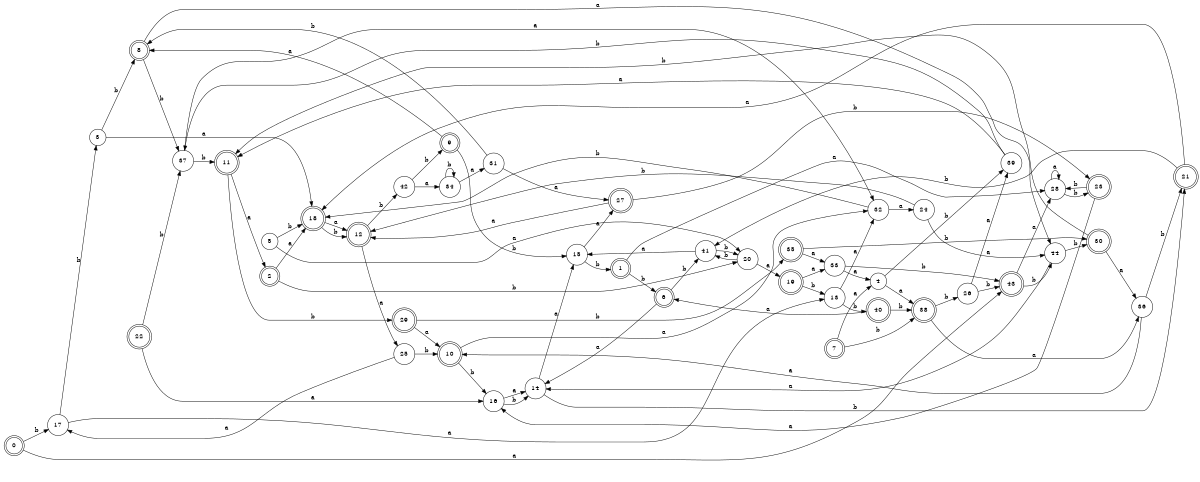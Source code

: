 digraph n36_1 {
__start0 [label="" shape="none"];

rankdir=LR;
size="8,5";

s0 [style="rounded,filled", color="black", fillcolor="white" shape="doublecircle", label="0"];
s1 [style="rounded,filled", color="black", fillcolor="white" shape="doublecircle", label="1"];
s2 [style="rounded,filled", color="black", fillcolor="white" shape="doublecircle", label="2"];
s3 [style="filled", color="black", fillcolor="white" shape="circle", label="3"];
s4 [style="filled", color="black", fillcolor="white" shape="circle", label="4"];
s5 [style="filled", color="black", fillcolor="white" shape="circle", label="5"];
s6 [style="rounded,filled", color="black", fillcolor="white" shape="doublecircle", label="6"];
s7 [style="rounded,filled", color="black", fillcolor="white" shape="doublecircle", label="7"];
s8 [style="rounded,filled", color="black", fillcolor="white" shape="doublecircle", label="8"];
s9 [style="rounded,filled", color="black", fillcolor="white" shape="doublecircle", label="9"];
s10 [style="rounded,filled", color="black", fillcolor="white" shape="doublecircle", label="10"];
s11 [style="rounded,filled", color="black", fillcolor="white" shape="doublecircle", label="11"];
s12 [style="rounded,filled", color="black", fillcolor="white" shape="doublecircle", label="12"];
s13 [style="filled", color="black", fillcolor="white" shape="circle", label="13"];
s14 [style="filled", color="black", fillcolor="white" shape="circle", label="14"];
s15 [style="filled", color="black", fillcolor="white" shape="circle", label="15"];
s16 [style="filled", color="black", fillcolor="white" shape="circle", label="16"];
s17 [style="filled", color="black", fillcolor="white" shape="circle", label="17"];
s18 [style="rounded,filled", color="black", fillcolor="white" shape="doublecircle", label="18"];
s19 [style="rounded,filled", color="black", fillcolor="white" shape="doublecircle", label="19"];
s20 [style="filled", color="black", fillcolor="white" shape="circle", label="20"];
s21 [style="rounded,filled", color="black", fillcolor="white" shape="doublecircle", label="21"];
s22 [style="rounded,filled", color="black", fillcolor="white" shape="doublecircle", label="22"];
s23 [style="rounded,filled", color="black", fillcolor="white" shape="doublecircle", label="23"];
s24 [style="filled", color="black", fillcolor="white" shape="circle", label="24"];
s25 [style="filled", color="black", fillcolor="white" shape="circle", label="25"];
s26 [style="filled", color="black", fillcolor="white" shape="circle", label="26"];
s27 [style="rounded,filled", color="black", fillcolor="white" shape="doublecircle", label="27"];
s28 [style="filled", color="black", fillcolor="white" shape="circle", label="28"];
s29 [style="rounded,filled", color="black", fillcolor="white" shape="doublecircle", label="29"];
s30 [style="rounded,filled", color="black", fillcolor="white" shape="doublecircle", label="30"];
s31 [style="filled", color="black", fillcolor="white" shape="circle", label="31"];
s32 [style="filled", color="black", fillcolor="white" shape="circle", label="32"];
s33 [style="filled", color="black", fillcolor="white" shape="circle", label="33"];
s34 [style="filled", color="black", fillcolor="white" shape="circle", label="34"];
s35 [style="rounded,filled", color="black", fillcolor="white" shape="doublecircle", label="35"];
s36 [style="filled", color="black", fillcolor="white" shape="circle", label="36"];
s37 [style="filled", color="black", fillcolor="white" shape="circle", label="37"];
s38 [style="rounded,filled", color="black", fillcolor="white" shape="doublecircle", label="38"];
s39 [style="filled", color="black", fillcolor="white" shape="circle", label="39"];
s40 [style="rounded,filled", color="black", fillcolor="white" shape="doublecircle", label="40"];
s41 [style="filled", color="black", fillcolor="white" shape="circle", label="41"];
s42 [style="filled", color="black", fillcolor="white" shape="circle", label="42"];
s43 [style="rounded,filled", color="black", fillcolor="white" shape="doublecircle", label="43"];
s44 [style="filled", color="black", fillcolor="white" shape="circle", label="44"];
s0 -> s43 [label="a"];
s0 -> s17 [label="b"];
s1 -> s28 [label="a"];
s1 -> s6 [label="b"];
s2 -> s18 [label="a"];
s2 -> s20 [label="b"];
s3 -> s18 [label="a"];
s3 -> s8 [label="b"];
s4 -> s38 [label="a"];
s4 -> s39 [label="b"];
s5 -> s20 [label="a"];
s5 -> s18 [label="b"];
s6 -> s14 [label="a"];
s6 -> s41 [label="b"];
s7 -> s4 [label="a"];
s7 -> s38 [label="b"];
s8 -> s44 [label="a"];
s8 -> s37 [label="b"];
s9 -> s8 [label="a"];
s9 -> s15 [label="b"];
s10 -> s32 [label="a"];
s10 -> s16 [label="b"];
s11 -> s2 [label="a"];
s11 -> s29 [label="b"];
s12 -> s25 [label="a"];
s12 -> s42 [label="b"];
s13 -> s32 [label="a"];
s13 -> s40 [label="b"];
s14 -> s15 [label="a"];
s14 -> s21 [label="b"];
s15 -> s27 [label="a"];
s15 -> s1 [label="b"];
s16 -> s14 [label="a"];
s16 -> s14 [label="b"];
s17 -> s13 [label="a"];
s17 -> s3 [label="b"];
s18 -> s12 [label="a"];
s18 -> s12 [label="b"];
s19 -> s33 [label="a"];
s19 -> s13 [label="b"];
s20 -> s19 [label="a"];
s20 -> s41 [label="b"];
s21 -> s18 [label="a"];
s21 -> s41 [label="b"];
s22 -> s16 [label="a"];
s22 -> s37 [label="b"];
s23 -> s16 [label="a"];
s23 -> s28 [label="b"];
s24 -> s44 [label="a"];
s24 -> s12 [label="b"];
s25 -> s17 [label="a"];
s25 -> s10 [label="b"];
s26 -> s39 [label="a"];
s26 -> s43 [label="b"];
s27 -> s12 [label="a"];
s27 -> s23 [label="b"];
s28 -> s28 [label="a"];
s28 -> s23 [label="b"];
s29 -> s10 [label="a"];
s29 -> s35 [label="b"];
s30 -> s36 [label="a"];
s30 -> s11 [label="b"];
s31 -> s27 [label="a"];
s31 -> s8 [label="b"];
s32 -> s24 [label="a"];
s32 -> s18 [label="b"];
s33 -> s4 [label="a"];
s33 -> s43 [label="b"];
s34 -> s31 [label="a"];
s34 -> s34 [label="b"];
s35 -> s33 [label="a"];
s35 -> s30 [label="b"];
s36 -> s10 [label="a"];
s36 -> s21 [label="b"];
s37 -> s32 [label="a"];
s37 -> s11 [label="b"];
s38 -> s36 [label="a"];
s38 -> s26 [label="b"];
s39 -> s11 [label="a"];
s39 -> s37 [label="b"];
s40 -> s6 [label="a"];
s40 -> s38 [label="b"];
s41 -> s15 [label="a"];
s41 -> s20 [label="b"];
s42 -> s34 [label="a"];
s42 -> s9 [label="b"];
s43 -> s28 [label="a"];
s43 -> s44 [label="b"];
s44 -> s14 [label="a"];
s44 -> s30 [label="b"];

}